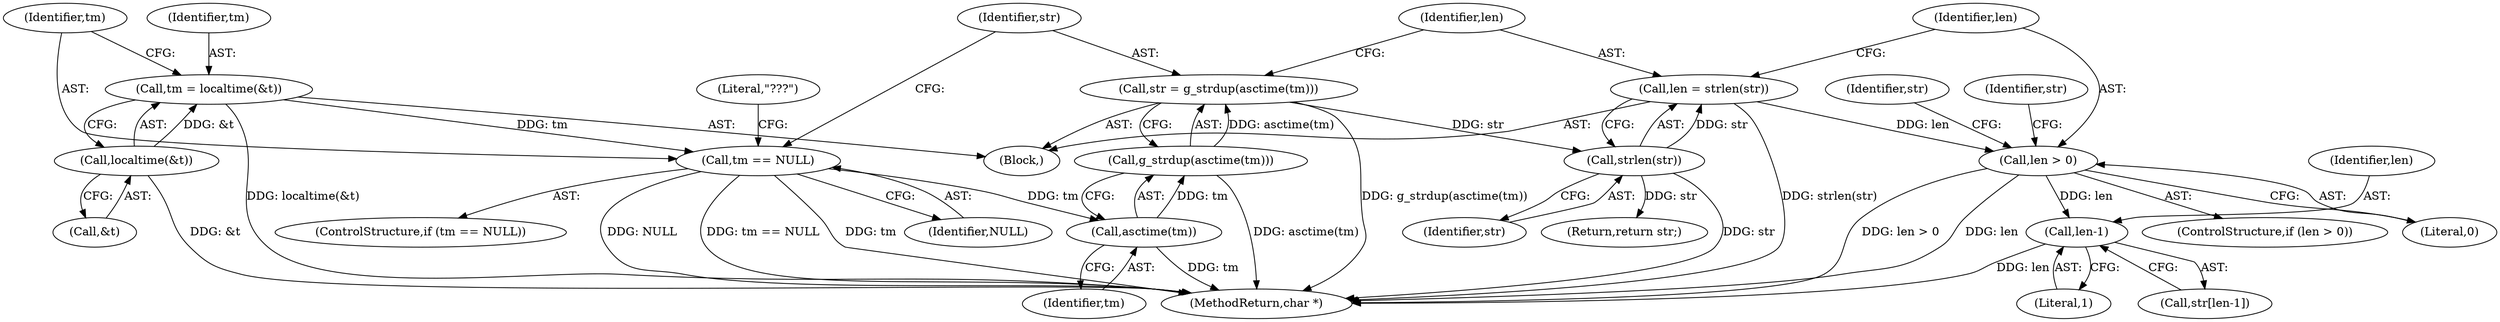 digraph "0_irssi_5e26325317c72a04c1610ad952974e206384d291@API" {
"1000123" [label="(Call,len = strlen(str))"];
"1000125" [label="(Call,strlen(str))"];
"1000118" [label="(Call,str = g_strdup(asctime(tm)))"];
"1000120" [label="(Call,g_strdup(asctime(tm)))"];
"1000121" [label="(Call,asctime(tm))"];
"1000112" [label="(Call,tm == NULL)"];
"1000106" [label="(Call,tm = localtime(&t))"];
"1000108" [label="(Call,localtime(&t))"];
"1000128" [label="(Call,len > 0)"];
"1000134" [label="(Call,len-1)"];
"1000113" [label="(Identifier,tm)"];
"1000106" [label="(Call,tm = localtime(&t))"];
"1000126" [label="(Identifier,str)"];
"1000108" [label="(Call,localtime(&t))"];
"1000122" [label="(Identifier,tm)"];
"1000123" [label="(Call,len = strlen(str))"];
"1000118" [label="(Call,str = g_strdup(asctime(tm)))"];
"1000138" [label="(Return,return str;)"];
"1000130" [label="(Literal,0)"];
"1000102" [label="(Block,)"];
"1000111" [label="(ControlStructure,if (tm == NULL))"];
"1000134" [label="(Call,len-1)"];
"1000140" [label="(MethodReturn,char *)"];
"1000135" [label="(Identifier,len)"];
"1000125" [label="(Call,strlen(str))"];
"1000107" [label="(Identifier,tm)"];
"1000121" [label="(Call,asctime(tm))"];
"1000133" [label="(Identifier,str)"];
"1000120" [label="(Call,g_strdup(asctime(tm)))"];
"1000114" [label="(Identifier,NULL)"];
"1000136" [label="(Literal,1)"];
"1000117" [label="(Literal,\"???\")"];
"1000139" [label="(Identifier,str)"];
"1000129" [label="(Identifier,len)"];
"1000119" [label="(Identifier,str)"];
"1000127" [label="(ControlStructure,if (len > 0))"];
"1000109" [label="(Call,&t)"];
"1000132" [label="(Call,str[len-1])"];
"1000128" [label="(Call,len > 0)"];
"1000112" [label="(Call,tm == NULL)"];
"1000124" [label="(Identifier,len)"];
"1000123" -> "1000102"  [label="AST: "];
"1000123" -> "1000125"  [label="CFG: "];
"1000124" -> "1000123"  [label="AST: "];
"1000125" -> "1000123"  [label="AST: "];
"1000129" -> "1000123"  [label="CFG: "];
"1000123" -> "1000140"  [label="DDG: strlen(str)"];
"1000125" -> "1000123"  [label="DDG: str"];
"1000123" -> "1000128"  [label="DDG: len"];
"1000125" -> "1000126"  [label="CFG: "];
"1000126" -> "1000125"  [label="AST: "];
"1000125" -> "1000140"  [label="DDG: str"];
"1000118" -> "1000125"  [label="DDG: str"];
"1000125" -> "1000138"  [label="DDG: str"];
"1000118" -> "1000102"  [label="AST: "];
"1000118" -> "1000120"  [label="CFG: "];
"1000119" -> "1000118"  [label="AST: "];
"1000120" -> "1000118"  [label="AST: "];
"1000124" -> "1000118"  [label="CFG: "];
"1000118" -> "1000140"  [label="DDG: g_strdup(asctime(tm))"];
"1000120" -> "1000118"  [label="DDG: asctime(tm)"];
"1000120" -> "1000121"  [label="CFG: "];
"1000121" -> "1000120"  [label="AST: "];
"1000120" -> "1000140"  [label="DDG: asctime(tm)"];
"1000121" -> "1000120"  [label="DDG: tm"];
"1000121" -> "1000122"  [label="CFG: "];
"1000122" -> "1000121"  [label="AST: "];
"1000121" -> "1000140"  [label="DDG: tm"];
"1000112" -> "1000121"  [label="DDG: tm"];
"1000112" -> "1000111"  [label="AST: "];
"1000112" -> "1000114"  [label="CFG: "];
"1000113" -> "1000112"  [label="AST: "];
"1000114" -> "1000112"  [label="AST: "];
"1000117" -> "1000112"  [label="CFG: "];
"1000119" -> "1000112"  [label="CFG: "];
"1000112" -> "1000140"  [label="DDG: NULL"];
"1000112" -> "1000140"  [label="DDG: tm == NULL"];
"1000112" -> "1000140"  [label="DDG: tm"];
"1000106" -> "1000112"  [label="DDG: tm"];
"1000106" -> "1000102"  [label="AST: "];
"1000106" -> "1000108"  [label="CFG: "];
"1000107" -> "1000106"  [label="AST: "];
"1000108" -> "1000106"  [label="AST: "];
"1000113" -> "1000106"  [label="CFG: "];
"1000106" -> "1000140"  [label="DDG: localtime(&t)"];
"1000108" -> "1000106"  [label="DDG: &t"];
"1000108" -> "1000109"  [label="CFG: "];
"1000109" -> "1000108"  [label="AST: "];
"1000108" -> "1000140"  [label="DDG: &t"];
"1000128" -> "1000127"  [label="AST: "];
"1000128" -> "1000130"  [label="CFG: "];
"1000129" -> "1000128"  [label="AST: "];
"1000130" -> "1000128"  [label="AST: "];
"1000133" -> "1000128"  [label="CFG: "];
"1000139" -> "1000128"  [label="CFG: "];
"1000128" -> "1000140"  [label="DDG: len > 0"];
"1000128" -> "1000140"  [label="DDG: len"];
"1000128" -> "1000134"  [label="DDG: len"];
"1000134" -> "1000132"  [label="AST: "];
"1000134" -> "1000136"  [label="CFG: "];
"1000135" -> "1000134"  [label="AST: "];
"1000136" -> "1000134"  [label="AST: "];
"1000132" -> "1000134"  [label="CFG: "];
"1000134" -> "1000140"  [label="DDG: len"];
}
